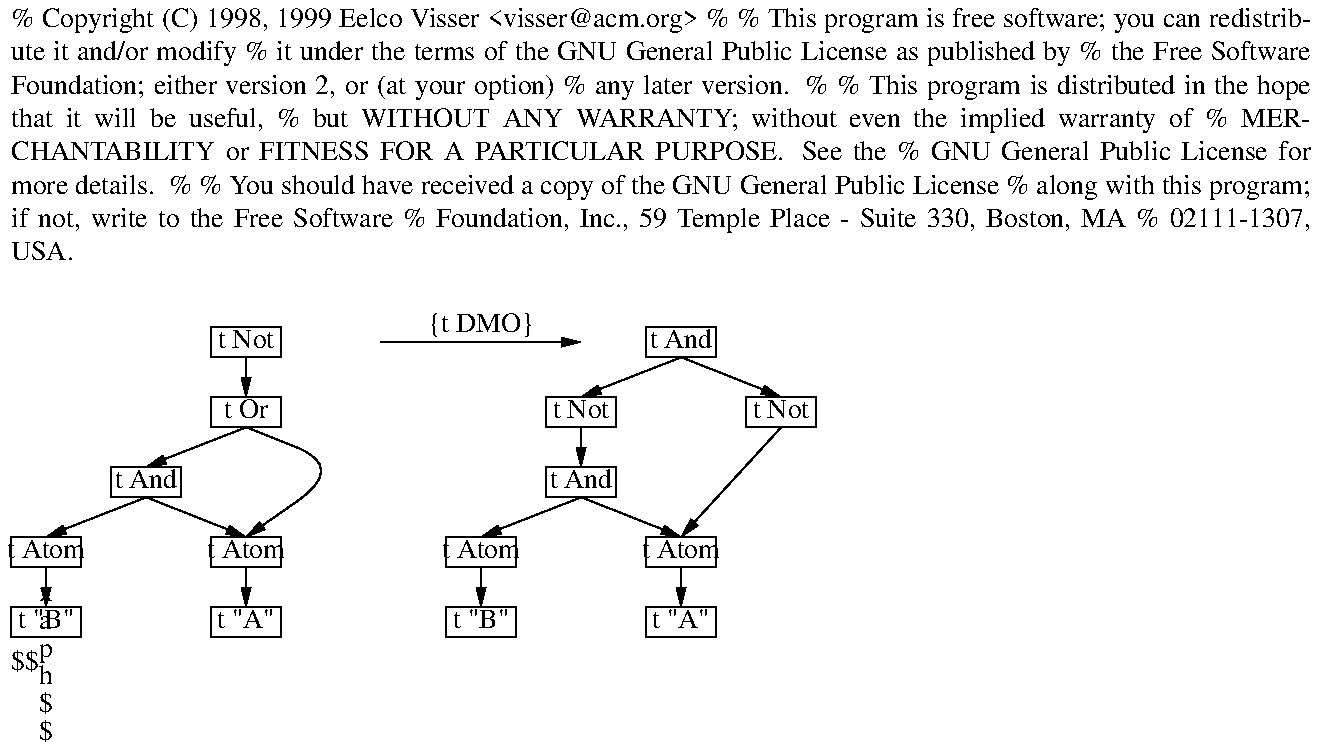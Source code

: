 
% Copyright (C) 1998, 1999 Eelco Visser <visser@acm.org>
% 
% This program is free software; you can redistribute it and/or modify
% it under the terms of the GNU General Public License as published by
% the Free Software Foundation; either version 2, or (at your option)
% any later version.
% 
% This program is distributed in the hope that it will be useful,
% but WITHOUT ANY WARRANTY; without even the implied warranty of
% MERCHANTABILITY or FITNESS FOR A PARTICULAR PURPOSE.  See the
% GNU General Public License for more details.
% 
% You should have received a copy of the GNU General Public License
% along with this program; if not, write to the Free Software
% Foundation, Inc., 59 Temple Place - Suite 330, Boston, MA
% 02111-1307, USA.

.PS
	boxwid = 0.35
	boxht = 0.15
	
	lineht = 0.2

	down

Root:	box "\tt Not"
	arrow
Or:	box "\tt Or"
	arrow down left
	down
And:	box "\tt And"
	arrow down left
	down
AtomB:  box "\tt Atom"
	arrow
	box "\tt \"B\""

	move to And.s
	arrow down right
	down
AtomA:  box "\tt Atom"
	arrow
	box "\tt \"A\""

	move to Or.s

	spline -> down right to AtomA.n

	move to Root.e + (0.5,0)
	arrow 1 "{\tt DMO}" ""
	move right 0.5 up 0.075

	down

And1:	box "\tt And"
	arrow down left
	down
Not1:	box "\tt Not"
	arrow
And2:	box "\tt And"
	arrow down left
	down
AtomB:  box "\tt Atom"
	arrow
	box "\tt \"B\""

	move to And2.s
	arrow down right
	down
AtomA:  box "\tt Atom"
	arrow
	box "\tt \"A\""

	move to And1.s
	arrow down right
	down
Root:	box "\tt Not"

	arrow -> to AtomA.n
	
.PE
$$\box\graph$$    